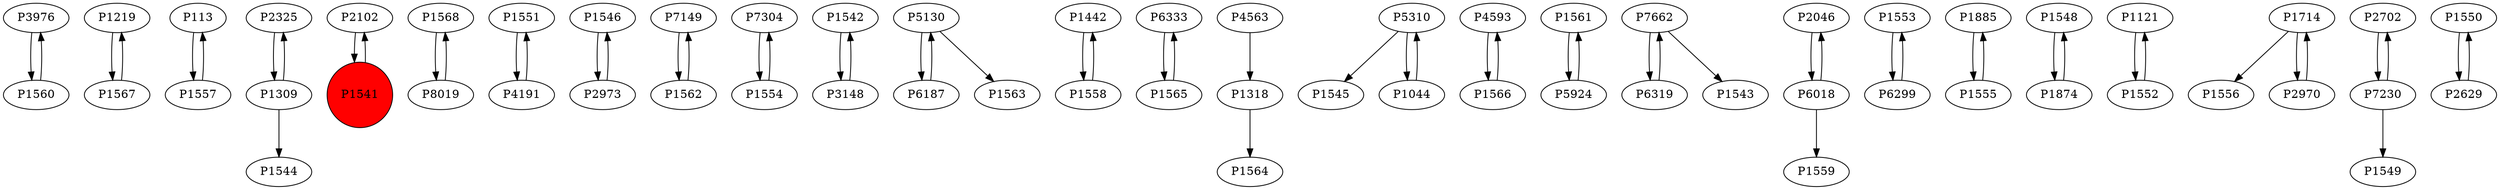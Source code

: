 digraph {
	P3976 -> P1560
	P1219 -> P1567
	P113 -> P1557
	P2325 -> P1309
	P2102 -> P1541
	P1309 -> P2325
	P1568 -> P8019
	P1551 -> P4191
	P1546 -> P2973
	P7149 -> P1562
	P7304 -> P1554
	P1542 -> P3148
	P5130 -> P6187
	P1567 -> P1219
	P1562 -> P7149
	P1541 -> P2102
	P1442 -> P1558
	P2973 -> P1546
	P6333 -> P1565
	P4563 -> P1318
	P1318 -> P1564
	P5310 -> P1545
	P1554 -> P7304
	P5130 -> P1563
	P4593 -> P1566
	P8019 -> P1568
	P1561 -> P5924
	P3148 -> P1542
	P7662 -> P6319
	P1566 -> P4593
	P2046 -> P6018
	P1558 -> P1442
	P6018 -> P1559
	P1553 -> P6299
	P7662 -> P1543
	P1885 -> P1555
	P1557 -> P113
	P1548 -> P1874
	P1121 -> P1552
	P1714 -> P1556
	P6319 -> P7662
	P6018 -> P2046
	P1044 -> P5310
	P6187 -> P5130
	P4191 -> P1551
	P2702 -> P7230
	P1555 -> P1885
	P5924 -> P1561
	P1560 -> P3976
	P6299 -> P1553
	P7230 -> P2702
	P5310 -> P1044
	P1565 -> P6333
	P2970 -> P1714
	P1874 -> P1548
	P7230 -> P1549
	P1550 -> P2629
	P1552 -> P1121
	P2629 -> P1550
	P1714 -> P2970
	P1309 -> P1544
	P1541 [shape=circle]
	P1541 [style=filled]
	P1541 [fillcolor=red]
}
